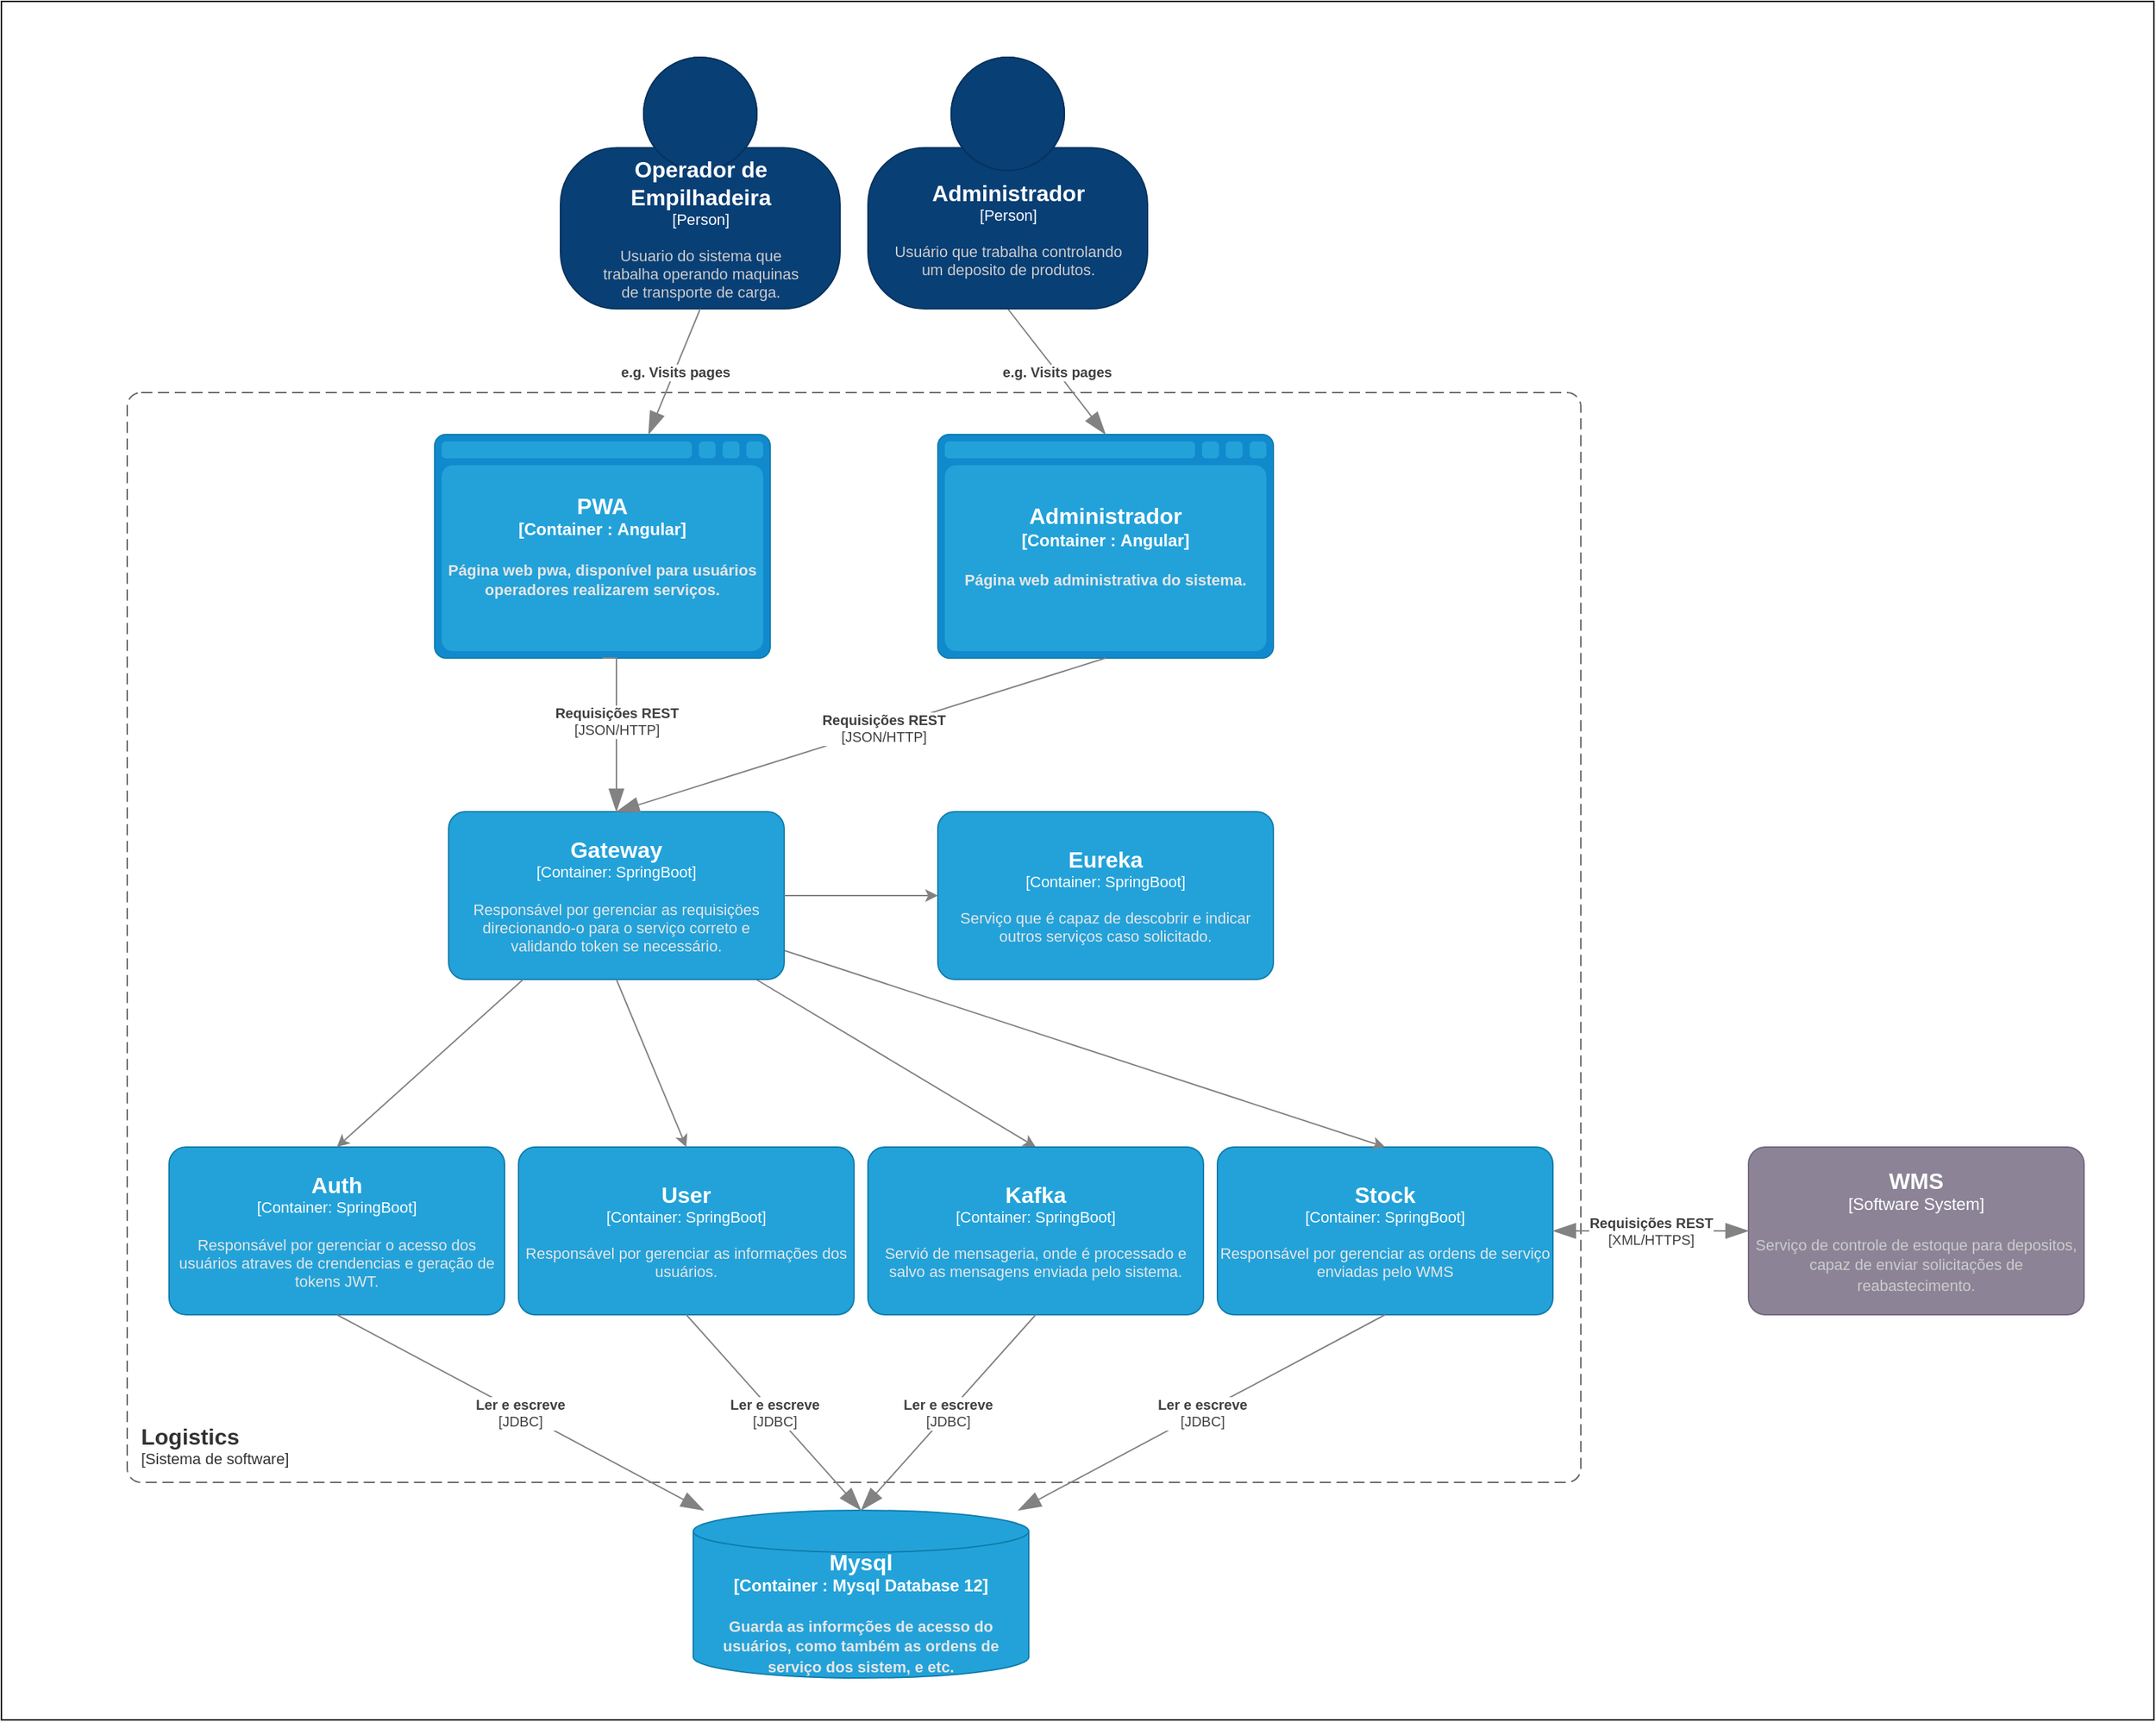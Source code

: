 <mxfile version="20.2.3" type="device"><diagram id="VkkZKC6bJumLJzFRAO4X" name="Page-1"><mxGraphModel dx="3694" dy="1572" grid="1" gridSize="10" guides="1" tooltips="1" connect="1" arrows="1" fold="1" page="1" pageScale="1" pageWidth="850" pageHeight="1100" math="0" shadow="0"><root><mxCell id="0"/><mxCell id="1" parent="0"/><mxCell id="ElqRz9FTQyPxDcYOQKgg-62" value="" style="rounded=0;whiteSpace=wrap;html=1;" vertex="1" parent="1"><mxGeometry x="-110" width="1540" height="1230" as="geometry"/></mxCell><object placeholders="1" c4Name="Operador de &#10;Empilhadeira" c4Type="Person" c4Description="Usuario do sistema que &#10;trabalha operando maquinas &#10;de transporte de carga." label="&lt;font style=&quot;font-size: 16px&quot;&gt;&lt;b&gt;%c4Name%&lt;/b&gt;&lt;/font&gt;&lt;div&gt;[%c4Type%]&lt;/div&gt;&lt;br&gt;&lt;div&gt;&lt;font style=&quot;font-size: 11px&quot;&gt;&lt;font color=&quot;#cccccc&quot;&gt;%c4Description%&lt;/font&gt;&lt;/div&gt;" id="ElqRz9FTQyPxDcYOQKgg-1"><mxCell style="html=1;fontSize=11;dashed=0;whitespace=wrap;fillColor=#083F75;strokeColor=#06315C;fontColor=#ffffff;shape=mxgraph.c4.person2;align=center;metaEdit=1;points=[[0.5,0,0],[1,0.5,0],[1,0.75,0],[0.75,1,0],[0.5,1,0],[0.25,1,0],[0,0.75,0],[0,0.5,0]];resizable=0;" vertex="1" parent="1"><mxGeometry x="290" y="40" width="200" height="180" as="geometry"/></mxCell></object><object placeholders="1" c4Type="Mysql" c4Container="Container " c4Technology="Mysql Database 12" c4Description="Guarda as informções de acesso do usuários, como também as ordens de serviço dos sistem, e etc." label="&lt;font style=&quot;font-size: 16px&quot;&gt;&lt;b&gt;%c4Type%&lt;/font&gt;&lt;div&gt;[%c4Container%:&amp;nbsp;%c4Technology%]&lt;/div&gt;&lt;br&gt;&lt;div&gt;&lt;font style=&quot;font-size: 11px&quot;&gt;&lt;font color=&quot;#E6E6E6&quot;&gt;%c4Description%&lt;/font&gt;&lt;/div&gt;" id="ElqRz9FTQyPxDcYOQKgg-3"><mxCell style="shape=cylinder3;size=15;whiteSpace=wrap;html=1;boundedLbl=1;rounded=0;labelBackgroundColor=none;fillColor=#23A2D9;fontSize=12;fontColor=#ffffff;align=center;strokeColor=#0E7DAD;metaEdit=1;points=[[0.5,0,0],[1,0.25,0],[1,0.5,0],[1,0.75,0],[0.5,1,0],[0,0.75,0],[0,0.5,0],[0,0.25,0]];resizable=0;" vertex="1" parent="1"><mxGeometry x="385" y="1080" width="240" height="120" as="geometry"/></mxCell></object><object placeholders="1" c4Name="Auth" c4Type="Container" c4Technology="SpringBoot" c4Description="Responsável por gerenciar o acesso dos usuários atraves de crendencias e geração de tokens JWT." label="&lt;font style=&quot;font-size: 16px&quot;&gt;&lt;b&gt;%c4Name%&lt;/b&gt;&lt;/font&gt;&lt;div&gt;[%c4Type%: %c4Technology%]&lt;/div&gt;&lt;br&gt;&lt;div&gt;&lt;font style=&quot;font-size: 11px&quot;&gt;&lt;font color=&quot;#E6E6E6&quot;&gt;%c4Description%&lt;/font&gt;&lt;/div&gt;" id="ElqRz9FTQyPxDcYOQKgg-4"><mxCell style="rounded=1;whiteSpace=wrap;html=1;fontSize=11;labelBackgroundColor=none;fillColor=#23A2D9;fontColor=#ffffff;align=center;arcSize=10;strokeColor=#0E7DAD;metaEdit=1;resizable=0;points=[[0.25,0,0],[0.5,0,0],[0.75,0,0],[1,0.25,0],[1,0.5,0],[1,0.75,0],[0.75,1,0],[0.5,1,0],[0.25,1,0],[0,0.75,0],[0,0.5,0],[0,0.25,0]];" vertex="1" parent="1"><mxGeometry x="10" y="820" width="240" height="120" as="geometry"/></mxCell></object><object placeholders="1" c4Name="User" c4Type="Container" c4Technology="SpringBoot" c4Description="Responsável por gerenciar as informações dos usuários." label="&lt;font style=&quot;font-size: 16px&quot;&gt;&lt;b&gt;%c4Name%&lt;/b&gt;&lt;/font&gt;&lt;div&gt;[%c4Type%: %c4Technology%]&lt;/div&gt;&lt;br&gt;&lt;div&gt;&lt;font style=&quot;font-size: 11px&quot;&gt;&lt;font color=&quot;#E6E6E6&quot;&gt;%c4Description%&lt;/font&gt;&lt;/div&gt;" id="ElqRz9FTQyPxDcYOQKgg-5"><mxCell style="rounded=1;whiteSpace=wrap;html=1;fontSize=11;labelBackgroundColor=none;fillColor=#23A2D9;fontColor=#ffffff;align=center;arcSize=10;strokeColor=#0E7DAD;metaEdit=1;resizable=0;points=[[0.25,0,0],[0.5,0,0],[0.75,0,0],[1,0.25,0],[1,0.5,0],[1,0.75,0],[0.75,1,0],[0.5,1,0],[0.25,1,0],[0,0.75,0],[0,0.5,0],[0,0.25,0]];" vertex="1" parent="1"><mxGeometry x="260" y="820" width="240" height="120" as="geometry"/></mxCell></object><object placeholders="1" c4Name="Stock" c4Type="Container" c4Technology="SpringBoot" c4Description="Responsável por gerenciar as ordens de serviço enviadas pelo WMS" label="&lt;font style=&quot;font-size: 16px&quot;&gt;&lt;b&gt;%c4Name%&lt;/b&gt;&lt;/font&gt;&lt;div&gt;[%c4Type%: %c4Technology%]&lt;/div&gt;&lt;br&gt;&lt;div&gt;&lt;font style=&quot;font-size: 11px&quot;&gt;&lt;font color=&quot;#E6E6E6&quot;&gt;%c4Description%&lt;/font&gt;&lt;/div&gt;" id="ElqRz9FTQyPxDcYOQKgg-6"><mxCell style="rounded=1;whiteSpace=wrap;html=1;fontSize=11;labelBackgroundColor=none;fillColor=#23A2D9;fontColor=#ffffff;align=center;arcSize=10;strokeColor=#0E7DAD;metaEdit=1;resizable=0;points=[[0.25,0,0],[0.5,0,0],[0.75,0,0],[1,0.25,0],[1,0.5,0],[1,0.75,0],[0.75,1,0],[0.5,1,0],[0.25,1,0],[0,0.75,0],[0,0.5,0],[0,0.25,0]];" vertex="1" parent="1"><mxGeometry x="760" y="820" width="240" height="120" as="geometry"/></mxCell></object><mxCell id="ElqRz9FTQyPxDcYOQKgg-52" style="edgeStyle=none;rounded=0;orthogonalLoop=1;jettySize=auto;html=1;entryX=0.5;entryY=0;entryDx=0;entryDy=0;entryPerimeter=0;strokeColor=#828282;" edge="1" parent="1" source="ElqRz9FTQyPxDcYOQKgg-7" target="ElqRz9FTQyPxDcYOQKgg-8"><mxGeometry relative="1" as="geometry"/></mxCell><mxCell id="ElqRz9FTQyPxDcYOQKgg-53" style="edgeStyle=none;rounded=0;orthogonalLoop=1;jettySize=auto;html=1;entryX=0.5;entryY=0;entryDx=0;entryDy=0;entryPerimeter=0;strokeColor=#828282;" edge="1" parent="1" source="ElqRz9FTQyPxDcYOQKgg-7" target="ElqRz9FTQyPxDcYOQKgg-6"><mxGeometry relative="1" as="geometry"/></mxCell><object placeholders="1" c4Name="Gateway" c4Type="Container" c4Technology="SpringBoot" c4Description="Responsável por gerenciar as requisiçöes direcionando-o para o serviço correto e validando token se necessário." label="&lt;font style=&quot;font-size: 16px&quot;&gt;&lt;b&gt;%c4Name%&lt;/b&gt;&lt;/font&gt;&lt;div&gt;[%c4Type%: %c4Technology%]&lt;/div&gt;&lt;br&gt;&lt;div&gt;&lt;font style=&quot;font-size: 11px&quot;&gt;&lt;font color=&quot;#E6E6E6&quot;&gt;%c4Description%&lt;/font&gt;&lt;/div&gt;" id="ElqRz9FTQyPxDcYOQKgg-7"><mxCell style="rounded=1;whiteSpace=wrap;html=1;fontSize=11;labelBackgroundColor=none;fillColor=#23A2D9;fontColor=#ffffff;align=center;arcSize=10;strokeColor=#0E7DAD;metaEdit=1;resizable=0;points=[[0.25,0,0],[0.5,0,0],[0.75,0,0],[1,0.25,0],[1,0.5,0],[1,0.75,0],[0.75,1,0],[0.5,1,0],[0.25,1,0],[0,0.75,0],[0,0.5,0],[0,0.25,0]];" vertex="1" parent="1"><mxGeometry x="210" y="580" width="240" height="120" as="geometry"/></mxCell></object><object placeholders="1" c4Name="Kafka" c4Type="Container" c4Technology="SpringBoot" c4Description="Servió de mensageria, onde é processado e salvo as mensagens enviada pelo sistema." label="&lt;font style=&quot;font-size: 16px&quot;&gt;&lt;b&gt;%c4Name%&lt;/b&gt;&lt;/font&gt;&lt;div&gt;[%c4Type%: %c4Technology%]&lt;/div&gt;&lt;br&gt;&lt;div&gt;&lt;font style=&quot;font-size: 11px&quot;&gt;&lt;font color=&quot;#E6E6E6&quot;&gt;%c4Description%&lt;/font&gt;&lt;/div&gt;" id="ElqRz9FTQyPxDcYOQKgg-8"><mxCell style="rounded=1;whiteSpace=wrap;html=1;fontSize=11;labelBackgroundColor=none;fillColor=#23A2D9;fontColor=#ffffff;align=center;arcSize=10;strokeColor=#0E7DAD;metaEdit=1;resizable=0;points=[[0.25,0,0],[0.5,0,0],[0.75,0,0],[1,0.25,0],[1,0.5,0],[1,0.75,0],[0.75,1,0],[0.5,1,0],[0.25,1,0],[0,0.75,0],[0,0.5,0],[0,0.25,0]];" vertex="1" parent="1"><mxGeometry x="510" y="820" width="240" height="120" as="geometry"/></mxCell></object><object placeholders="1" c4Name="Eureka" c4Type="Container" c4Technology="SpringBoot" c4Description="Serviço que é capaz de descobrir e indicar outros serviços caso solicitado." label="&lt;font style=&quot;font-size: 16px&quot;&gt;&lt;b&gt;%c4Name%&lt;/b&gt;&lt;/font&gt;&lt;div&gt;[%c4Type%: %c4Technology%]&lt;/div&gt;&lt;br&gt;&lt;div&gt;&lt;font style=&quot;font-size: 11px&quot;&gt;&lt;font color=&quot;#E6E6E6&quot;&gt;%c4Description%&lt;/font&gt;&lt;/div&gt;" id="ElqRz9FTQyPxDcYOQKgg-9"><mxCell style="rounded=1;whiteSpace=wrap;html=1;fontSize=11;labelBackgroundColor=none;fillColor=#23A2D9;fontColor=#ffffff;align=center;arcSize=10;strokeColor=#0E7DAD;metaEdit=1;resizable=0;points=[[0.25,0,0],[0.5,0,0],[0.75,0,0],[1,0.25,0],[1,0.5,0],[1,0.75,0],[0.75,1,0],[0.5,1,0],[0.25,1,0],[0,0.75,0],[0,0.5,0],[0,0.25,0]];" vertex="1" parent="1"><mxGeometry x="560" y="580" width="240" height="120" as="geometry"/></mxCell></object><object placeholders="1" c4Type="Administrador" c4Container="Container " c4Technology="Angular" c4Description="Página web administrativa do sistema." label="&lt;font style=&quot;font-size: 16px&quot;&gt;&lt;b&gt;%c4Type%&lt;/font&gt;&lt;div&gt;[%c4Container%:&amp;nbsp;%c4Technology%]&lt;/div&gt;&lt;br&gt;&lt;div&gt;&lt;font style=&quot;font-size: 11px&quot;&gt;&lt;font color=&quot;#E6E6E6&quot;&gt;%c4Description%&lt;/font&gt;&lt;/div&gt;" id="ElqRz9FTQyPxDcYOQKgg-11"><mxCell style="shape=mxgraph.c4.webBrowserContainer;whiteSpace=wrap;html=1;boundedLbl=1;rounded=0;labelBackgroundColor=none;fillColor=#118ACD;fontSize=12;fontColor=#ffffff;align=center;strokeColor=#0E7DAD;metaEdit=1;points=[[0.5,0,0],[1,0.25,0],[1,0.5,0],[1,0.75,0],[0.5,1,0],[0,0.75,0],[0,0.5,0],[0,0.25,0]];resizable=0;" vertex="1" parent="1"><mxGeometry x="560" y="310" width="240" height="160" as="geometry"/></mxCell></object><object placeholders="1" c4Type="PWA" c4Container="Container " c4Technology="Angular" c4Description="Página web pwa, disponível para usuários operadores realizarem serviços." label="&lt;font style=&quot;font-size: 16px&quot;&gt;&lt;b&gt;%c4Type%&lt;/font&gt;&lt;div&gt;[%c4Container%:&amp;nbsp;%c4Technology%]&lt;/div&gt;&lt;br&gt;&lt;div&gt;&lt;font style=&quot;font-size: 11px&quot;&gt;&lt;font color=&quot;#E6E6E6&quot;&gt;%c4Description%&lt;/font&gt;&lt;/div&gt;" id="ElqRz9FTQyPxDcYOQKgg-14"><mxCell style="shape=mxgraph.c4.webBrowserContainer;whiteSpace=wrap;html=1;boundedLbl=1;rounded=0;labelBackgroundColor=none;fillColor=#118ACD;fontSize=12;fontColor=#ffffff;align=center;strokeColor=#0E7DAD;metaEdit=1;points=[[0.5,0,0],[1,0.25,0],[1,0.5,0],[1,0.75,0],[0.5,1,0],[0,0.75,0],[0,0.5,0],[0,0.25,0]];resizable=0;" vertex="1" parent="1"><mxGeometry x="200" y="310" width="240" height="160" as="geometry"/></mxCell></object><object placeholders="1" c4Name="Logistics" c4Type="SystemScopeBoundary" c4Application="Sistema de software" label="&lt;font style=&quot;font-size: 16px&quot;&gt;&lt;b&gt;&lt;div style=&quot;text-align: left&quot;&gt;%c4Name%&lt;/div&gt;&lt;/b&gt;&lt;/font&gt;&lt;div style=&quot;text-align: left&quot;&gt;[%c4Application%]&lt;/div&gt;" id="ElqRz9FTQyPxDcYOQKgg-15"><mxCell style="rounded=1;fontSize=11;whiteSpace=wrap;html=1;dashed=1;arcSize=20;fillColor=none;strokeColor=#666666;fontColor=#333333;labelBackgroundColor=none;align=left;verticalAlign=bottom;labelBorderColor=none;spacingTop=0;spacing=10;dashPattern=8 4;metaEdit=1;rotatable=0;perimeter=rectanglePerimeter;noLabel=0;labelPadding=0;allowArrows=0;connectable=0;expand=0;recursiveResize=0;editable=1;pointerEvents=0;absoluteArcSize=1;points=[[0.25,0,0],[0.5,0,0],[0.75,0,0],[1,0.25,0],[1,0.5,0],[1,0.75,0],[0.75,1,0],[0.5,1,0],[0.25,1,0],[0,0.75,0],[0,0.5,0],[0,0.25,0]];" vertex="1" parent="1"><mxGeometry x="-20" y="280" width="1040" height="780" as="geometry"/></mxCell></object><object placeholders="1" c4Type="Relationship" c4Technology="JSON/HTTP" c4Description="Requisições REST" label="&lt;div style=&quot;text-align: left&quot;&gt;&lt;div style=&quot;text-align: center&quot;&gt;&lt;b&gt;%c4Description%&lt;/b&gt;&lt;/div&gt;&lt;div style=&quot;text-align: center&quot;&gt;[%c4Technology%]&lt;/div&gt;&lt;/div&gt;" id="ElqRz9FTQyPxDcYOQKgg-18"><mxCell style="endArrow=blockThin;html=1;fontSize=10;fontColor=#404040;strokeWidth=1;endFill=1;strokeColor=#828282;elbow=vertical;metaEdit=1;endSize=14;startSize=14;jumpStyle=arc;jumpSize=16;rounded=0;edgeStyle=orthogonalEdgeStyle;exitX=0.5;exitY=1;exitDx=0;exitDy=0;exitPerimeter=0;entryX=0.5;entryY=0;entryDx=0;entryDy=0;entryPerimeter=0;" edge="1" parent="1" source="ElqRz9FTQyPxDcYOQKgg-14" target="ElqRz9FTQyPxDcYOQKgg-7"><mxGeometry x="-0.091" width="240" relative="1" as="geometry"><mxPoint x="630" y="340" as="sourcePoint"/><mxPoint x="740" y="500" as="targetPoint"/><Array as="points"><mxPoint x="330" y="520"/><mxPoint x="330" y="520"/></Array><mxPoint as="offset"/></mxGeometry></mxCell></object><object placeholders="1" c4Name="WMS" c4Type="Software System" c4Description="Serviço de controle de estoque para depositos, capaz de enviar solicitações de reabastecimento." label="&lt;font style=&quot;font-size: 16px&quot;&gt;&lt;b&gt;%c4Name%&lt;/b&gt;&lt;/font&gt;&lt;div&gt;[%c4Type%]&lt;/div&gt;&lt;br&gt;&lt;div&gt;&lt;font style=&quot;font-size: 11px&quot;&gt;&lt;font color=&quot;#cccccc&quot;&gt;%c4Description%&lt;/font&gt;&lt;/div&gt;" id="ElqRz9FTQyPxDcYOQKgg-35"><mxCell style="rounded=1;whiteSpace=wrap;html=1;labelBackgroundColor=none;fillColor=#8C8496;fontColor=#ffffff;align=center;arcSize=10;strokeColor=#736782;metaEdit=1;resizable=0;points=[[0.25,0,0],[0.5,0,0],[0.75,0,0],[1,0.25,0],[1,0.5,0],[1,0.75,0],[0.75,1,0],[0.5,1,0],[0.25,1,0],[0,0.75,0],[0,0.5,0],[0,0.25,0]];" vertex="1" parent="1"><mxGeometry x="1140" y="820" width="240" height="120" as="geometry"/></mxCell></object><object placeholders="1" c4Type="Relationship" c4Technology="JSON/HTTP" c4Description="Requisições REST" label="&lt;div style=&quot;text-align: left&quot;&gt;&lt;div style=&quot;text-align: center&quot;&gt;&lt;b&gt;%c4Description%&lt;/b&gt;&lt;/div&gt;&lt;div style=&quot;text-align: center&quot;&gt;[%c4Technology%]&lt;/div&gt;&lt;/div&gt;" id="ElqRz9FTQyPxDcYOQKgg-39"><mxCell style="endArrow=blockThin;html=1;fontSize=10;fontColor=#404040;strokeWidth=1;endFill=1;strokeColor=#828282;elbow=vertical;metaEdit=1;endSize=14;startSize=14;jumpStyle=arc;jumpSize=16;rounded=0;entryX=0.5;entryY=0;entryDx=0;entryDy=0;entryPerimeter=0;exitX=0.5;exitY=1;exitDx=0;exitDy=0;exitPerimeter=0;" edge="1" parent="1" source="ElqRz9FTQyPxDcYOQKgg-11" target="ElqRz9FTQyPxDcYOQKgg-7"><mxGeometry x="-0.091" width="240" relative="1" as="geometry"><mxPoint x="670.34" y="490" as="sourcePoint"/><mxPoint x="390" y="560" as="targetPoint"/><mxPoint as="offset"/></mxGeometry></mxCell></object><object placeholders="1" c4Type="Relationship" c4Description="e.g. Visits pages" label="&lt;div style=&quot;text-align: left&quot;&gt;&lt;div style=&quot;text-align: center&quot;&gt;&lt;b&gt;%c4Description%&lt;/b&gt;&lt;/div&gt;" id="ElqRz9FTQyPxDcYOQKgg-41"><mxCell style="endArrow=blockThin;html=1;fontSize=10;fontColor=#404040;strokeWidth=1;endFill=1;strokeColor=#828282;elbow=vertical;metaEdit=1;endSize=14;startSize=14;jumpStyle=arc;jumpSize=16;rounded=0;exitX=0.5;exitY=1;exitDx=0;exitDy=0;exitPerimeter=0;" edge="1" parent="1" source="ElqRz9FTQyPxDcYOQKgg-1" target="ElqRz9FTQyPxDcYOQKgg-14"><mxGeometry width="240" relative="1" as="geometry"><mxPoint x="460" y="240" as="sourcePoint"/><mxPoint x="700" y="240" as="targetPoint"/></mxGeometry></mxCell></object><object placeholders="1" c4Type="Relationship" c4Description="e.g. Visits pages" label="&lt;div style=&quot;text-align: left&quot;&gt;&lt;div style=&quot;text-align: center&quot;&gt;&lt;b&gt;%c4Description%&lt;/b&gt;&lt;/div&gt;" id="ElqRz9FTQyPxDcYOQKgg-43"><mxCell style="endArrow=blockThin;html=1;fontSize=10;fontColor=#404040;strokeWidth=1;endFill=1;strokeColor=#828282;elbow=vertical;metaEdit=1;endSize=14;startSize=14;jumpStyle=arc;jumpSize=16;rounded=0;exitX=0.5;exitY=1;exitDx=0;exitDy=0;exitPerimeter=0;entryX=0.5;entryY=0;entryDx=0;entryDy=0;entryPerimeter=0;" edge="1" parent="1" source="ElqRz9FTQyPxDcYOQKgg-44" target="ElqRz9FTQyPxDcYOQKgg-11"><mxGeometry width="240" relative="1" as="geometry"><mxPoint x="515" y="60" as="sourcePoint"/><mxPoint x="381.176" y="320" as="targetPoint"/></mxGeometry></mxCell></object><object placeholders="1" c4Name="Administrador" c4Type="Person" c4Description="Usuário que trabalha controlando &#10;um deposito de produtos." label="&lt;font style=&quot;font-size: 16px&quot;&gt;&lt;b&gt;%c4Name%&lt;/b&gt;&lt;/font&gt;&lt;div&gt;[%c4Type%]&lt;/div&gt;&lt;br&gt;&lt;div&gt;&lt;font style=&quot;font-size: 11px&quot;&gt;&lt;font color=&quot;#cccccc&quot;&gt;%c4Description%&lt;/font&gt;&lt;/div&gt;" id="ElqRz9FTQyPxDcYOQKgg-44"><mxCell style="html=1;fontSize=11;dashed=0;whitespace=wrap;fillColor=#083F75;strokeColor=#06315C;fontColor=#ffffff;shape=mxgraph.c4.person2;align=center;metaEdit=1;points=[[0.5,0,0],[1,0.5,0],[1,0.75,0],[0.75,1,0],[0.5,1,0],[0.25,1,0],[0,0.75,0],[0,0.5,0]];resizable=0;" vertex="1" parent="1"><mxGeometry x="510" y="40" width="200" height="180" as="geometry"/></mxCell></object><object placeholders="1" c4Type="Relationship" c4Technology="JDBC" c4Description="Ler e escreve" label="&lt;div style=&quot;text-align: left&quot;&gt;&lt;div style=&quot;text-align: center&quot;&gt;&lt;b&gt;%c4Description%&lt;/b&gt;&lt;/div&gt;&lt;div style=&quot;text-align: center&quot;&gt;[%c4Technology%]&lt;/div&gt;&lt;/div&gt;" id="ElqRz9FTQyPxDcYOQKgg-54"><mxCell style="endArrow=blockThin;html=1;fontSize=10;fontColor=#404040;strokeWidth=1;endFill=1;strokeColor=#828282;elbow=vertical;metaEdit=1;endSize=14;startSize=14;jumpStyle=arc;jumpSize=16;rounded=0;" edge="1" parent="1" target="ElqRz9FTQyPxDcYOQKgg-3"><mxGeometry width="240" relative="1" as="geometry"><mxPoint x="130" y="940" as="sourcePoint"/><mxPoint x="720" y="890" as="targetPoint"/></mxGeometry></mxCell></object><object placeholders="1" c4Type="Relationship" c4Technology="JDBC" c4Description="Ler e escreve" label="&lt;div style=&quot;text-align: left&quot;&gt;&lt;div style=&quot;text-align: center&quot;&gt;&lt;b&gt;%c4Description%&lt;/b&gt;&lt;/div&gt;&lt;div style=&quot;text-align: center&quot;&gt;[%c4Technology%]&lt;/div&gt;&lt;/div&gt;" id="ElqRz9FTQyPxDcYOQKgg-55"><mxCell style="endArrow=blockThin;html=1;fontSize=10;fontColor=#404040;strokeWidth=1;endFill=1;strokeColor=#828282;elbow=vertical;metaEdit=1;endSize=14;startSize=14;jumpStyle=arc;jumpSize=16;rounded=0;entryX=0.5;entryY=0;entryDx=0;entryDy=0;entryPerimeter=0;exitX=0.5;exitY=1;exitDx=0;exitDy=0;exitPerimeter=0;" edge="1" parent="1" source="ElqRz9FTQyPxDcYOQKgg-5" target="ElqRz9FTQyPxDcYOQKgg-3"><mxGeometry width="240" relative="1" as="geometry"><mxPoint x="140" y="950" as="sourcePoint"/><mxPoint x="440.36" y="1093.36" as="targetPoint"/></mxGeometry></mxCell></object><object placeholders="1" c4Type="Relationship" c4Technology="JDBC" c4Description="Ler e escreve" label="&lt;div style=&quot;text-align: left&quot;&gt;&lt;div style=&quot;text-align: center&quot;&gt;&lt;b&gt;%c4Description%&lt;/b&gt;&lt;/div&gt;&lt;div style=&quot;text-align: center&quot;&gt;[%c4Technology%]&lt;/div&gt;&lt;/div&gt;" id="ElqRz9FTQyPxDcYOQKgg-56"><mxCell style="endArrow=blockThin;html=1;fontSize=10;fontColor=#404040;strokeWidth=1;endFill=1;strokeColor=#828282;elbow=vertical;metaEdit=1;endSize=14;startSize=14;jumpStyle=arc;jumpSize=16;rounded=0;entryX=0.5;entryY=0;entryDx=0;entryDy=0;entryPerimeter=0;exitX=0.5;exitY=1;exitDx=0;exitDy=0;exitPerimeter=0;" edge="1" parent="1" source="ElqRz9FTQyPxDcYOQKgg-8" target="ElqRz9FTQyPxDcYOQKgg-3"><mxGeometry width="240" relative="1" as="geometry"><mxPoint x="390" y="950" as="sourcePoint"/><mxPoint x="515" y="1090" as="targetPoint"/></mxGeometry></mxCell></object><object placeholders="1" c4Type="Relationship" c4Technology="JDBC" c4Description="Ler e escreve" label="&lt;div style=&quot;text-align: left&quot;&gt;&lt;div style=&quot;text-align: center&quot;&gt;&lt;b&gt;%c4Description%&lt;/b&gt;&lt;/div&gt;&lt;div style=&quot;text-align: center&quot;&gt;[%c4Technology%]&lt;/div&gt;&lt;/div&gt;" id="ElqRz9FTQyPxDcYOQKgg-57"><mxCell style="endArrow=blockThin;html=1;fontSize=10;fontColor=#404040;strokeWidth=1;endFill=1;strokeColor=#828282;elbow=vertical;metaEdit=1;endSize=14;startSize=14;jumpStyle=arc;jumpSize=16;rounded=0;exitX=0.5;exitY=1;exitDx=0;exitDy=0;exitPerimeter=0;" edge="1" parent="1" source="ElqRz9FTQyPxDcYOQKgg-6" target="ElqRz9FTQyPxDcYOQKgg-3"><mxGeometry width="240" relative="1" as="geometry"><mxPoint x="640" y="950" as="sourcePoint"/><mxPoint x="515" y="1090" as="targetPoint"/></mxGeometry></mxCell></object><object placeholders="1" c4Type="Relationship" c4Technology="XML/HTTPS" c4Description="Requisições REST" label="&lt;div style=&quot;text-align: left&quot;&gt;&lt;div style=&quot;text-align: center&quot;&gt;&lt;b&gt;%c4Description%&lt;/b&gt;&lt;/div&gt;&lt;div style=&quot;text-align: center&quot;&gt;[%c4Technology%]&lt;/div&gt;&lt;/div&gt;" id="ElqRz9FTQyPxDcYOQKgg-58"><mxCell style="endArrow=blockThin;html=1;fontSize=10;fontColor=#404040;strokeWidth=1;endFill=1;strokeColor=#828282;elbow=vertical;metaEdit=1;endSize=14;startSize=14;jumpStyle=arc;jumpSize=16;rounded=0;edgeStyle=orthogonalEdgeStyle;exitX=1;exitY=0.5;exitDx=0;exitDy=0;exitPerimeter=0;entryX=0;entryY=0.5;entryDx=0;entryDy=0;entryPerimeter=0;startArrow=blockThin;startFill=1;" edge="1" parent="1" source="ElqRz9FTQyPxDcYOQKgg-6" target="ElqRz9FTQyPxDcYOQKgg-35"><mxGeometry width="240" relative="1" as="geometry"><mxPoint x="720" y="910" as="sourcePoint"/><mxPoint x="960" y="910" as="targetPoint"/><mxPoint as="offset"/></mxGeometry></mxCell></object><mxCell id="ElqRz9FTQyPxDcYOQKgg-59" style="edgeStyle=none;rounded=0;orthogonalLoop=1;jettySize=auto;html=1;entryX=0.5;entryY=0;entryDx=0;entryDy=0;entryPerimeter=0;strokeColor=#828282;exitX=0.5;exitY=1;exitDx=0;exitDy=0;exitPerimeter=0;" edge="1" parent="1" source="ElqRz9FTQyPxDcYOQKgg-7" target="ElqRz9FTQyPxDcYOQKgg-5"><mxGeometry relative="1" as="geometry"><mxPoint x="440" y="710" as="sourcePoint"/><mxPoint x="640" y="830" as="targetPoint"/></mxGeometry></mxCell><mxCell id="ElqRz9FTQyPxDcYOQKgg-60" style="edgeStyle=none;rounded=0;orthogonalLoop=1;jettySize=auto;html=1;entryX=0.5;entryY=0;entryDx=0;entryDy=0;entryPerimeter=0;strokeColor=#828282;" edge="1" parent="1" source="ElqRz9FTQyPxDcYOQKgg-7" target="ElqRz9FTQyPxDcYOQKgg-4"><mxGeometry relative="1" as="geometry"><mxPoint x="340" y="710" as="sourcePoint"/><mxPoint x="390" y="830" as="targetPoint"/></mxGeometry></mxCell><mxCell id="ElqRz9FTQyPxDcYOQKgg-61" style="edgeStyle=none;rounded=0;orthogonalLoop=1;jettySize=auto;html=1;strokeColor=#828282;" edge="1" parent="1" source="ElqRz9FTQyPxDcYOQKgg-7" target="ElqRz9FTQyPxDcYOQKgg-9"><mxGeometry relative="1" as="geometry"><mxPoint x="460" y="689.273" as="sourcePoint"/><mxPoint x="890" y="830" as="targetPoint"/></mxGeometry></mxCell></root></mxGraphModel></diagram></mxfile>